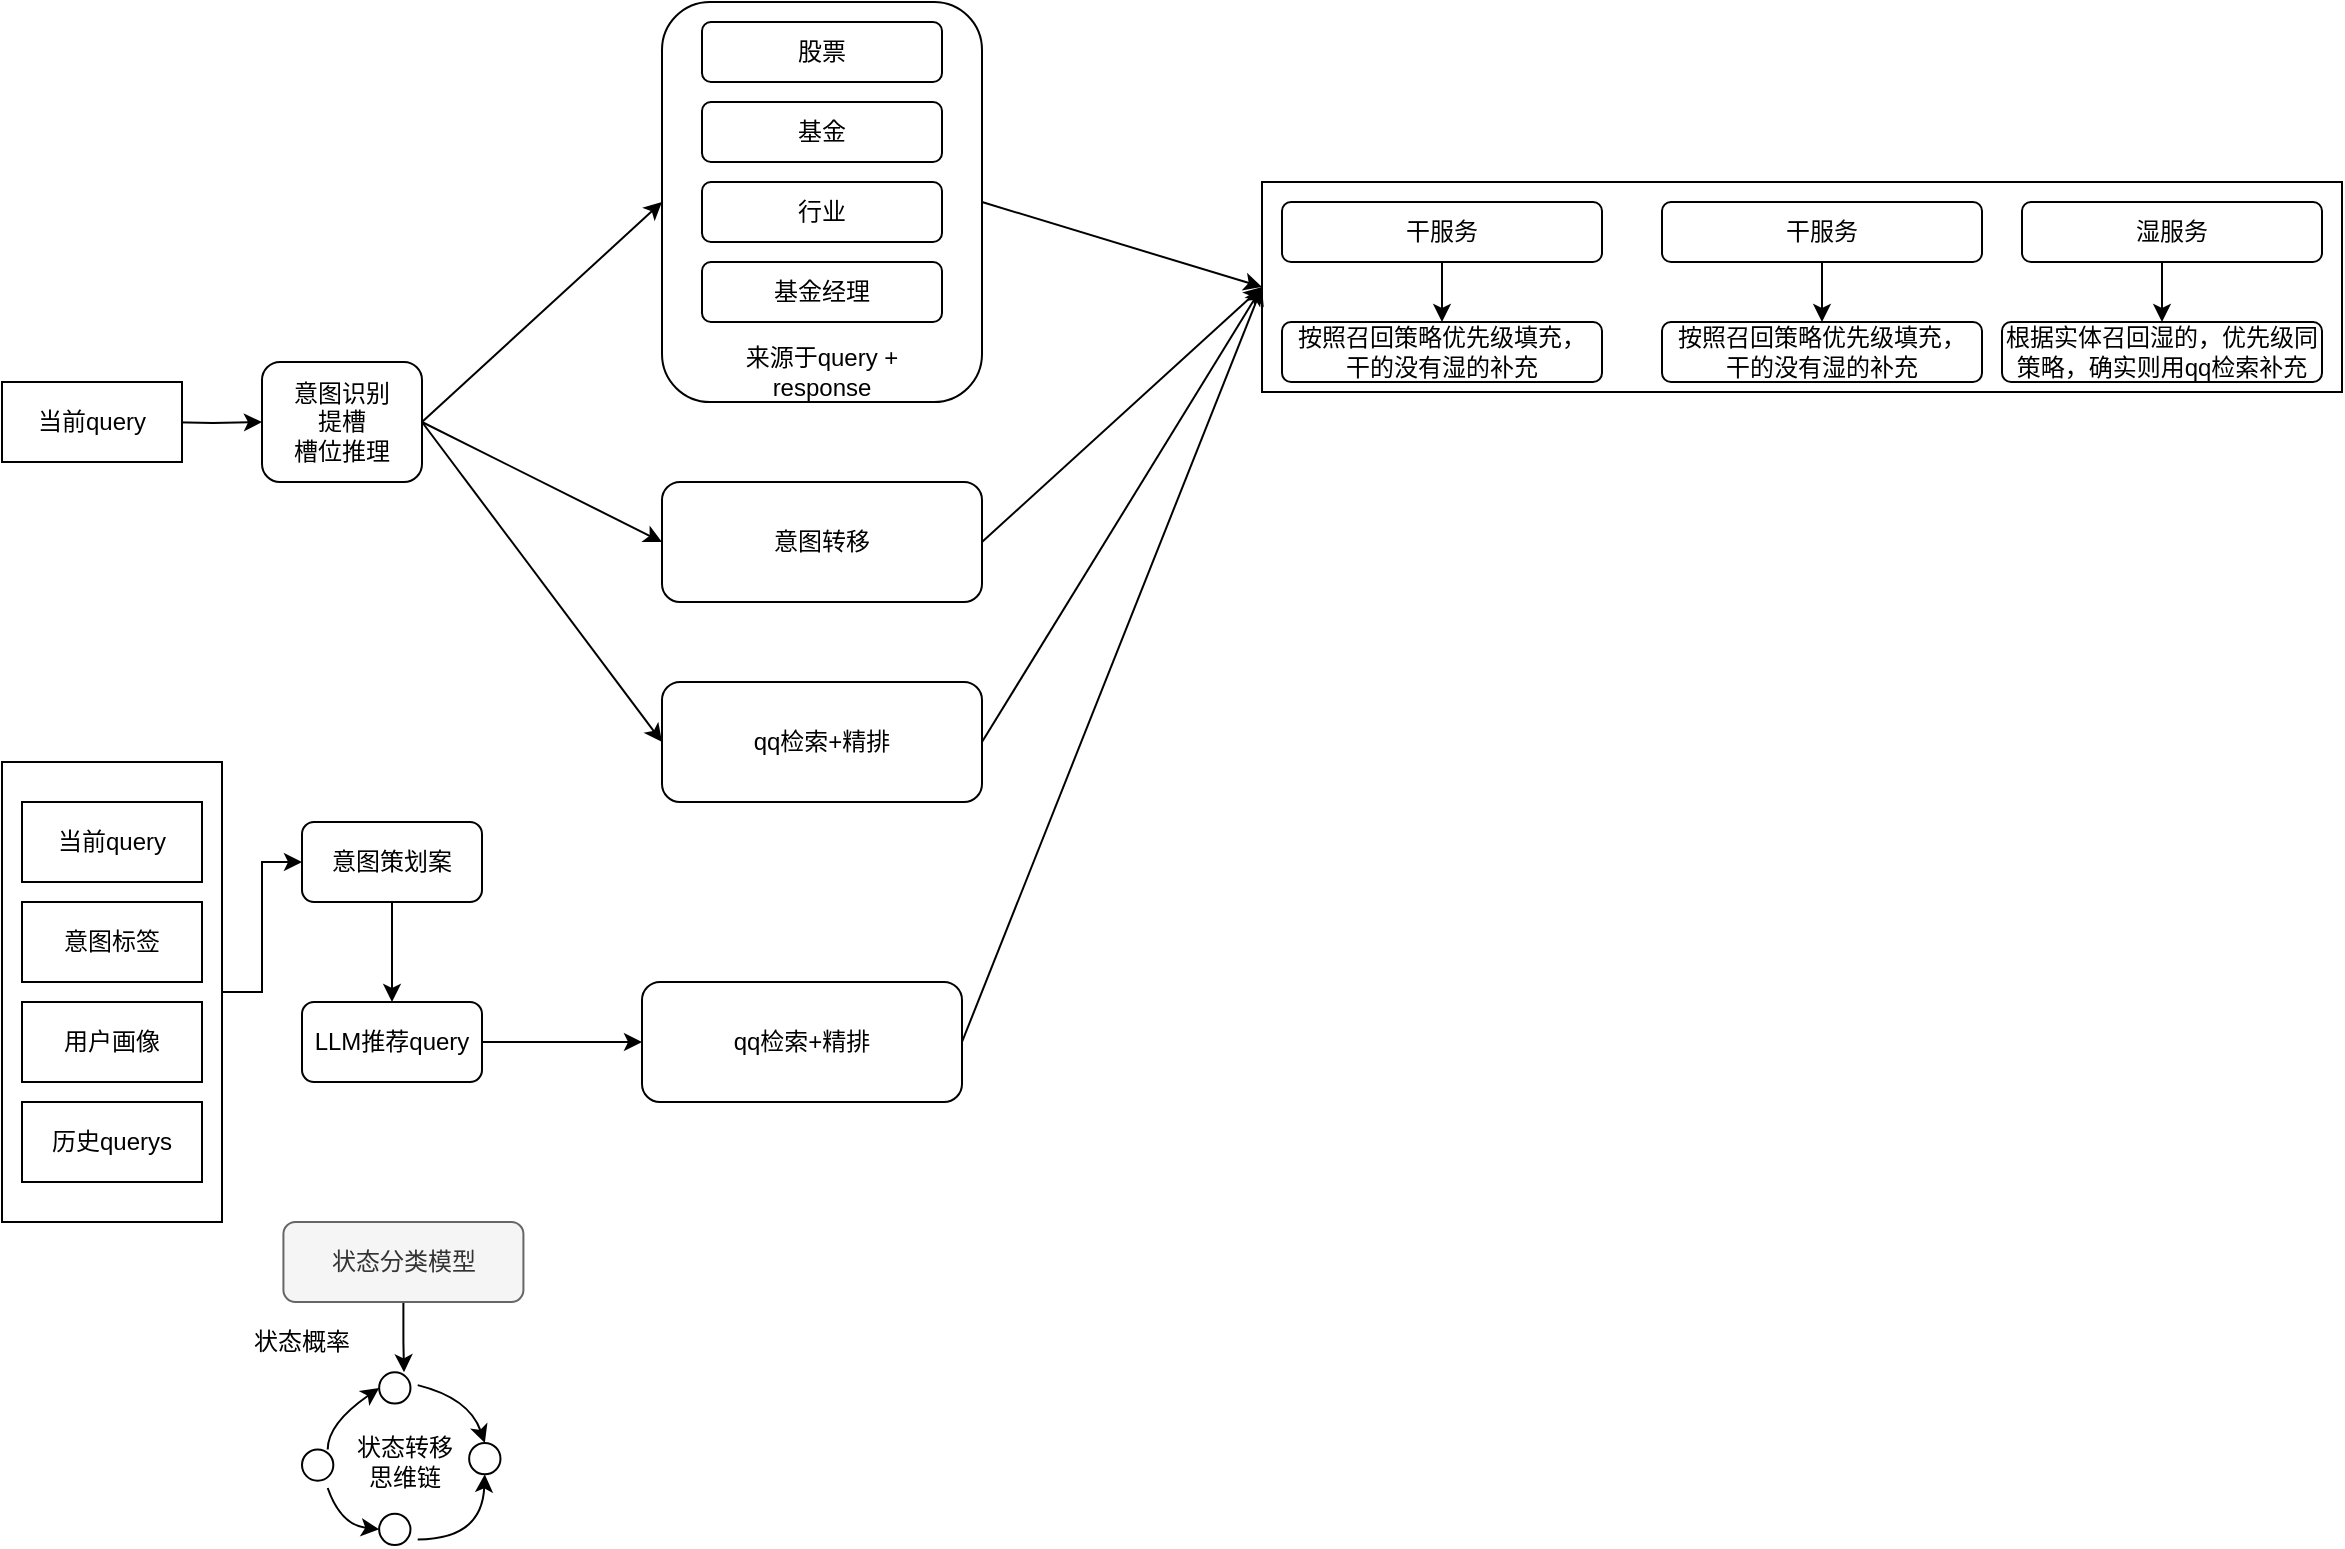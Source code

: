 <mxfile version="22.1.16" type="github">
  <diagram name="第 1 页" id="lyhygBpvJo_cGXcFN3zm">
    <mxGraphModel dx="2074" dy="1180" grid="1" gridSize="10" guides="1" tooltips="1" connect="1" arrows="1" fold="1" page="1" pageScale="1" pageWidth="1200" pageHeight="500" math="0" shadow="0">
      <root>
        <mxCell id="0" />
        <mxCell id="1" parent="0" />
        <mxCell id="swgpVXEeyCIFxC3VQewO-49" value="" style="edgeStyle=orthogonalEdgeStyle;rounded=0;orthogonalLoop=1;jettySize=auto;html=1;" edge="1" parent="1" source="swgpVXEeyCIFxC3VQewO-48" target="swgpVXEeyCIFxC3VQewO-43">
          <mxGeometry relative="1" as="geometry" />
        </mxCell>
        <mxCell id="swgpVXEeyCIFxC3VQewO-48" value="" style="rounded=0;whiteSpace=wrap;html=1;" vertex="1" parent="1">
          <mxGeometry y="390" width="110" height="230" as="geometry" />
        </mxCell>
        <mxCell id="swgpVXEeyCIFxC3VQewO-4" value="意图识别&lt;br&gt;提槽&lt;br&gt;槽位推理" style="rounded=1;whiteSpace=wrap;html=1;" vertex="1" parent="1">
          <mxGeometry x="130" y="190" width="80" height="60" as="geometry" />
        </mxCell>
        <mxCell id="swgpVXEeyCIFxC3VQewO-5" value="" style="rounded=1;whiteSpace=wrap;html=1;" vertex="1" parent="1">
          <mxGeometry x="330" y="10" width="160" height="200" as="geometry" />
        </mxCell>
        <mxCell id="swgpVXEeyCIFxC3VQewO-6" value="股票" style="rounded=1;whiteSpace=wrap;html=1;" vertex="1" parent="1">
          <mxGeometry x="350" y="20" width="120" height="30" as="geometry" />
        </mxCell>
        <mxCell id="swgpVXEeyCIFxC3VQewO-7" value="基金" style="rounded=1;whiteSpace=wrap;html=1;" vertex="1" parent="1">
          <mxGeometry x="350" y="60" width="120" height="30" as="geometry" />
        </mxCell>
        <mxCell id="swgpVXEeyCIFxC3VQewO-8" value="行业" style="rounded=1;whiteSpace=wrap;html=1;" vertex="1" parent="1">
          <mxGeometry x="350" y="100" width="120" height="30" as="geometry" />
        </mxCell>
        <mxCell id="swgpVXEeyCIFxC3VQewO-9" value="基金经理" style="rounded=1;whiteSpace=wrap;html=1;" vertex="1" parent="1">
          <mxGeometry x="350" y="140" width="120" height="30" as="geometry" />
        </mxCell>
        <mxCell id="swgpVXEeyCIFxC3VQewO-10" value="来源于query + response" style="text;html=1;strokeColor=none;fillColor=none;align=center;verticalAlign=middle;whiteSpace=wrap;rounded=0;" vertex="1" parent="1">
          <mxGeometry x="360" y="180" width="100" height="30" as="geometry" />
        </mxCell>
        <mxCell id="swgpVXEeyCIFxC3VQewO-11" value="意图转移" style="rounded=1;whiteSpace=wrap;html=1;" vertex="1" parent="1">
          <mxGeometry x="330" y="250" width="160" height="60" as="geometry" />
        </mxCell>
        <mxCell id="swgpVXEeyCIFxC3VQewO-12" value="qq检索+精排" style="rounded=1;whiteSpace=wrap;html=1;" vertex="1" parent="1">
          <mxGeometry x="330" y="350" width="160" height="60" as="geometry" />
        </mxCell>
        <mxCell id="swgpVXEeyCIFxC3VQewO-16" value="" style="endArrow=classic;html=1;rounded=0;entryX=0;entryY=0.5;entryDx=0;entryDy=0;exitX=1;exitY=0.5;exitDx=0;exitDy=0;" edge="1" parent="1" source="swgpVXEeyCIFxC3VQewO-4" target="swgpVXEeyCIFxC3VQewO-5">
          <mxGeometry width="50" height="50" relative="1" as="geometry">
            <mxPoint x="540" y="430" as="sourcePoint" />
            <mxPoint x="590" y="380" as="targetPoint" />
          </mxGeometry>
        </mxCell>
        <mxCell id="swgpVXEeyCIFxC3VQewO-17" value="" style="endArrow=classic;html=1;rounded=0;exitX=1;exitY=0.5;exitDx=0;exitDy=0;entryX=0;entryY=0.5;entryDx=0;entryDy=0;" edge="1" parent="1" source="swgpVXEeyCIFxC3VQewO-4" target="swgpVXEeyCIFxC3VQewO-11">
          <mxGeometry width="50" height="50" relative="1" as="geometry">
            <mxPoint x="540" y="430" as="sourcePoint" />
            <mxPoint x="590" y="380" as="targetPoint" />
          </mxGeometry>
        </mxCell>
        <mxCell id="swgpVXEeyCIFxC3VQewO-18" value="" style="endArrow=classic;html=1;rounded=0;exitX=1;exitY=0.5;exitDx=0;exitDy=0;entryX=0;entryY=0.5;entryDx=0;entryDy=0;" edge="1" parent="1" source="swgpVXEeyCIFxC3VQewO-4" target="swgpVXEeyCIFxC3VQewO-12">
          <mxGeometry width="50" height="50" relative="1" as="geometry">
            <mxPoint x="540" y="430" as="sourcePoint" />
            <mxPoint x="590" y="380" as="targetPoint" />
          </mxGeometry>
        </mxCell>
        <mxCell id="swgpVXEeyCIFxC3VQewO-20" value="" style="edgeStyle=orthogonalEdgeStyle;rounded=0;orthogonalLoop=1;jettySize=auto;html=1;" edge="1" parent="1" target="swgpVXEeyCIFxC3VQewO-4">
          <mxGeometry relative="1" as="geometry">
            <mxPoint x="80" y="220" as="sourcePoint" />
          </mxGeometry>
        </mxCell>
        <mxCell id="swgpVXEeyCIFxC3VQewO-21" value="" style="rounded=0;whiteSpace=wrap;html=1;" vertex="1" parent="1">
          <mxGeometry x="630" y="100" width="540" height="105" as="geometry" />
        </mxCell>
        <mxCell id="swgpVXEeyCIFxC3VQewO-27" value="" style="edgeStyle=orthogonalEdgeStyle;rounded=0;orthogonalLoop=1;jettySize=auto;html=1;" edge="1" parent="1" source="swgpVXEeyCIFxC3VQewO-22" target="swgpVXEeyCIFxC3VQewO-26">
          <mxGeometry relative="1" as="geometry" />
        </mxCell>
        <mxCell id="swgpVXEeyCIFxC3VQewO-22" value="干服务" style="rounded=1;whiteSpace=wrap;html=1;" vertex="1" parent="1">
          <mxGeometry x="640" y="110" width="160" height="30" as="geometry" />
        </mxCell>
        <mxCell id="swgpVXEeyCIFxC3VQewO-30" value="" style="edgeStyle=orthogonalEdgeStyle;rounded=0;orthogonalLoop=1;jettySize=auto;html=1;" edge="1" parent="1" source="swgpVXEeyCIFxC3VQewO-23" target="swgpVXEeyCIFxC3VQewO-28">
          <mxGeometry relative="1" as="geometry" />
        </mxCell>
        <mxCell id="swgpVXEeyCIFxC3VQewO-23" value="干服务" style="rounded=1;whiteSpace=wrap;html=1;" vertex="1" parent="1">
          <mxGeometry x="830" y="110" width="160" height="30" as="geometry" />
        </mxCell>
        <mxCell id="swgpVXEeyCIFxC3VQewO-32" style="edgeStyle=orthogonalEdgeStyle;rounded=0;orthogonalLoop=1;jettySize=auto;html=1;exitX=0.5;exitY=1;exitDx=0;exitDy=0;entryX=0.5;entryY=0;entryDx=0;entryDy=0;" edge="1" parent="1" source="swgpVXEeyCIFxC3VQewO-24" target="swgpVXEeyCIFxC3VQewO-31">
          <mxGeometry relative="1" as="geometry" />
        </mxCell>
        <mxCell id="swgpVXEeyCIFxC3VQewO-24" value="湿服务" style="rounded=1;whiteSpace=wrap;html=1;" vertex="1" parent="1">
          <mxGeometry x="1010" y="110" width="150" height="30" as="geometry" />
        </mxCell>
        <mxCell id="swgpVXEeyCIFxC3VQewO-26" value="按照召回策略优先级填充，&lt;br&gt;干的没有湿的补充" style="rounded=1;whiteSpace=wrap;html=1;" vertex="1" parent="1">
          <mxGeometry x="640" y="170" width="160" height="30" as="geometry" />
        </mxCell>
        <mxCell id="swgpVXEeyCIFxC3VQewO-28" value="按照召回策略优先级填充，&lt;br&gt;干的没有湿的补充" style="rounded=1;whiteSpace=wrap;html=1;" vertex="1" parent="1">
          <mxGeometry x="830" y="170" width="160" height="30" as="geometry" />
        </mxCell>
        <mxCell id="swgpVXEeyCIFxC3VQewO-31" value="根据实体召回湿的，优先级同策略，确实则用qq检索补充" style="rounded=1;whiteSpace=wrap;html=1;" vertex="1" parent="1">
          <mxGeometry x="1000" y="170" width="160" height="30" as="geometry" />
        </mxCell>
        <mxCell id="swgpVXEeyCIFxC3VQewO-33" value="" style="endArrow=classic;html=1;rounded=0;exitX=1;exitY=0.5;exitDx=0;exitDy=0;entryX=0;entryY=0.5;entryDx=0;entryDy=0;" edge="1" parent="1" source="swgpVXEeyCIFxC3VQewO-5" target="swgpVXEeyCIFxC3VQewO-21">
          <mxGeometry width="50" height="50" relative="1" as="geometry">
            <mxPoint x="540" y="430" as="sourcePoint" />
            <mxPoint x="590" y="380" as="targetPoint" />
          </mxGeometry>
        </mxCell>
        <mxCell id="swgpVXEeyCIFxC3VQewO-34" value="" style="endArrow=classic;html=1;rounded=0;exitX=1;exitY=0.5;exitDx=0;exitDy=0;entryX=0;entryY=0.5;entryDx=0;entryDy=0;" edge="1" parent="1" source="swgpVXEeyCIFxC3VQewO-11" target="swgpVXEeyCIFxC3VQewO-21">
          <mxGeometry width="50" height="50" relative="1" as="geometry">
            <mxPoint x="540" y="430" as="sourcePoint" />
            <mxPoint x="590" y="380" as="targetPoint" />
          </mxGeometry>
        </mxCell>
        <mxCell id="swgpVXEeyCIFxC3VQewO-35" value="" style="endArrow=classic;html=1;rounded=0;exitX=1;exitY=0.5;exitDx=0;exitDy=0;entryX=0;entryY=0.5;entryDx=0;entryDy=0;" edge="1" parent="1" source="swgpVXEeyCIFxC3VQewO-12" target="swgpVXEeyCIFxC3VQewO-21">
          <mxGeometry width="50" height="50" relative="1" as="geometry">
            <mxPoint x="540" y="430" as="sourcePoint" />
            <mxPoint x="590" y="380" as="targetPoint" />
          </mxGeometry>
        </mxCell>
        <mxCell id="swgpVXEeyCIFxC3VQewO-41" value="用户画像" style="rounded=0;whiteSpace=wrap;html=1;" vertex="1" parent="1">
          <mxGeometry x="10" y="510" width="90" height="40" as="geometry" />
        </mxCell>
        <mxCell id="swgpVXEeyCIFxC3VQewO-42" value="历史querys" style="rounded=0;whiteSpace=wrap;html=1;" vertex="1" parent="1">
          <mxGeometry x="10" y="560" width="90" height="40" as="geometry" />
        </mxCell>
        <mxCell id="swgpVXEeyCIFxC3VQewO-53" value="" style="edgeStyle=orthogonalEdgeStyle;rounded=0;orthogonalLoop=1;jettySize=auto;html=1;" edge="1" parent="1" source="swgpVXEeyCIFxC3VQewO-43" target="swgpVXEeyCIFxC3VQewO-52">
          <mxGeometry relative="1" as="geometry" />
        </mxCell>
        <mxCell id="swgpVXEeyCIFxC3VQewO-43" value="意图策划案" style="rounded=1;whiteSpace=wrap;html=1;" vertex="1" parent="1">
          <mxGeometry x="150" y="420" width="90" height="40" as="geometry" />
        </mxCell>
        <mxCell id="swgpVXEeyCIFxC3VQewO-44" value="qq检索+精排" style="rounded=1;whiteSpace=wrap;html=1;" vertex="1" parent="1">
          <mxGeometry x="320" y="500" width="160" height="60" as="geometry" />
        </mxCell>
        <mxCell id="swgpVXEeyCIFxC3VQewO-45" value="当前query" style="rounded=0;whiteSpace=wrap;html=1;" vertex="1" parent="1">
          <mxGeometry x="10" y="410" width="90" height="40" as="geometry" />
        </mxCell>
        <mxCell id="swgpVXEeyCIFxC3VQewO-46" value="当前query" style="rounded=0;whiteSpace=wrap;html=1;" vertex="1" parent="1">
          <mxGeometry y="200" width="90" height="40" as="geometry" />
        </mxCell>
        <mxCell id="swgpVXEeyCIFxC3VQewO-47" value="意图标签" style="rounded=0;whiteSpace=wrap;html=1;" vertex="1" parent="1">
          <mxGeometry x="10" y="460" width="90" height="40" as="geometry" />
        </mxCell>
        <mxCell id="swgpVXEeyCIFxC3VQewO-51" value="" style="endArrow=classic;html=1;rounded=0;exitX=1;exitY=0.5;exitDx=0;exitDy=0;entryX=0;entryY=0.5;entryDx=0;entryDy=0;" edge="1" parent="1" source="swgpVXEeyCIFxC3VQewO-44" target="swgpVXEeyCIFxC3VQewO-21">
          <mxGeometry width="50" height="50" relative="1" as="geometry">
            <mxPoint x="570" y="440" as="sourcePoint" />
            <mxPoint x="620" y="390" as="targetPoint" />
          </mxGeometry>
        </mxCell>
        <mxCell id="swgpVXEeyCIFxC3VQewO-54" value="" style="edgeStyle=orthogonalEdgeStyle;rounded=0;orthogonalLoop=1;jettySize=auto;html=1;" edge="1" parent="1" source="swgpVXEeyCIFxC3VQewO-52" target="swgpVXEeyCIFxC3VQewO-44">
          <mxGeometry relative="1" as="geometry" />
        </mxCell>
        <mxCell id="swgpVXEeyCIFxC3VQewO-52" value="LLM推荐query" style="rounded=1;whiteSpace=wrap;html=1;" vertex="1" parent="1">
          <mxGeometry x="150" y="510" width="90" height="40" as="geometry" />
        </mxCell>
        <mxCell id="swgpVXEeyCIFxC3VQewO-65" value="状态概率" style="text;html=1;strokeColor=none;fillColor=none;align=center;verticalAlign=middle;whiteSpace=wrap;rounded=0;" vertex="1" parent="1">
          <mxGeometry x="120" y="665.13" width="60" height="30" as="geometry" />
        </mxCell>
        <mxCell id="swgpVXEeyCIFxC3VQewO-68" value="" style="edgeStyle=orthogonalEdgeStyle;rounded=0;orthogonalLoop=1;jettySize=auto;html=1;" edge="1" parent="1" source="swgpVXEeyCIFxC3VQewO-66">
          <mxGeometry relative="1" as="geometry">
            <mxPoint x="201" y="695.13" as="targetPoint" />
          </mxGeometry>
        </mxCell>
        <mxCell id="swgpVXEeyCIFxC3VQewO-66" value="状态分类模型" style="rounded=1;whiteSpace=wrap;html=1;fillColor=#f5f5f5;strokeColor=#666666;fontColor=#333333;" vertex="1" parent="1">
          <mxGeometry x="140.71" y="620" width="120" height="40" as="geometry" />
        </mxCell>
        <mxCell id="swgpVXEeyCIFxC3VQewO-67" value="" style="group" vertex="1" connectable="0" parent="1">
          <mxGeometry x="150.0" y="695.13" width="99.241" height="86.384" as="geometry" />
        </mxCell>
        <mxCell id="swgpVXEeyCIFxC3VQewO-55" value="" style="ellipse;whiteSpace=wrap;html=1;aspect=fixed;" vertex="1" parent="swgpVXEeyCIFxC3VQewO-67">
          <mxGeometry y="38.571" width="15.67" height="15.67" as="geometry" />
        </mxCell>
        <mxCell id="swgpVXEeyCIFxC3VQewO-56" value="" style="ellipse;whiteSpace=wrap;html=1;aspect=fixed;" vertex="1" parent="swgpVXEeyCIFxC3VQewO-67">
          <mxGeometry x="38.571" width="15.67" height="15.67" as="geometry" />
        </mxCell>
        <mxCell id="swgpVXEeyCIFxC3VQewO-57" value="" style="ellipse;whiteSpace=wrap;html=1;aspect=fixed;" vertex="1" parent="swgpVXEeyCIFxC3VQewO-67">
          <mxGeometry x="38.571" y="70.714" width="15.67" height="15.67" as="geometry" />
        </mxCell>
        <mxCell id="swgpVXEeyCIFxC3VQewO-58" value="" style="ellipse;whiteSpace=wrap;html=1;aspect=fixed;" vertex="1" parent="swgpVXEeyCIFxC3VQewO-67">
          <mxGeometry x="83.571" y="35.357" width="15.67" height="15.67" as="geometry" />
        </mxCell>
        <mxCell id="swgpVXEeyCIFxC3VQewO-59" value="" style="curved=1;endArrow=classic;html=1;rounded=0;entryX=0;entryY=0.5;entryDx=0;entryDy=0;" edge="1" parent="swgpVXEeyCIFxC3VQewO-67" target="swgpVXEeyCIFxC3VQewO-56">
          <mxGeometry width="50" height="50" relative="1" as="geometry">
            <mxPoint x="12.857" y="38.571" as="sourcePoint" />
            <mxPoint x="48.214" y="12.857" as="targetPoint" />
            <Array as="points">
              <mxPoint x="12.857" y="25.714" />
            </Array>
          </mxGeometry>
        </mxCell>
        <mxCell id="swgpVXEeyCIFxC3VQewO-60" value="" style="curved=1;endArrow=classic;html=1;rounded=0;entryX=0;entryY=0.5;entryDx=0;entryDy=0;" edge="1" parent="swgpVXEeyCIFxC3VQewO-67" target="swgpVXEeyCIFxC3VQewO-57">
          <mxGeometry width="50" height="50" relative="1" as="geometry">
            <mxPoint x="12.857" y="57.857" as="sourcePoint" />
            <mxPoint x="45" y="80.357" as="targetPoint" />
            <Array as="points">
              <mxPoint x="19.286" y="76.339" />
            </Array>
          </mxGeometry>
        </mxCell>
        <mxCell id="swgpVXEeyCIFxC3VQewO-61" value="" style="curved=1;endArrow=classic;html=1;rounded=0;entryX=0.5;entryY=0;entryDx=0;entryDy=0;" edge="1" parent="swgpVXEeyCIFxC3VQewO-67" target="swgpVXEeyCIFxC3VQewO-58">
          <mxGeometry width="50" height="50" relative="1" as="geometry">
            <mxPoint x="57.857" y="6.429" as="sourcePoint" />
            <mxPoint x="90" y="-25.714" as="targetPoint" />
            <Array as="points">
              <mxPoint x="83.571" y="12.857" />
            </Array>
          </mxGeometry>
        </mxCell>
        <mxCell id="swgpVXEeyCIFxC3VQewO-62" value="" style="curved=1;endArrow=classic;html=1;rounded=0;entryX=0.5;entryY=1;entryDx=0;entryDy=0;" edge="1" parent="swgpVXEeyCIFxC3VQewO-67" target="swgpVXEeyCIFxC3VQewO-58">
          <mxGeometry width="50" height="50" relative="1" as="geometry">
            <mxPoint x="57.857" y="83.571" as="sourcePoint" />
            <mxPoint x="90" y="51.429" as="targetPoint" />
            <Array as="points">
              <mxPoint x="90" y="83.571" />
            </Array>
          </mxGeometry>
        </mxCell>
        <mxCell id="swgpVXEeyCIFxC3VQewO-63" value="状态转移思维链" style="text;html=1;strokeColor=none;fillColor=none;align=center;verticalAlign=middle;whiteSpace=wrap;rounded=0;" vertex="1" parent="swgpVXEeyCIFxC3VQewO-67">
          <mxGeometry x="25.714" y="29.5" width="51.429" height="30" as="geometry" />
        </mxCell>
      </root>
    </mxGraphModel>
  </diagram>
</mxfile>
